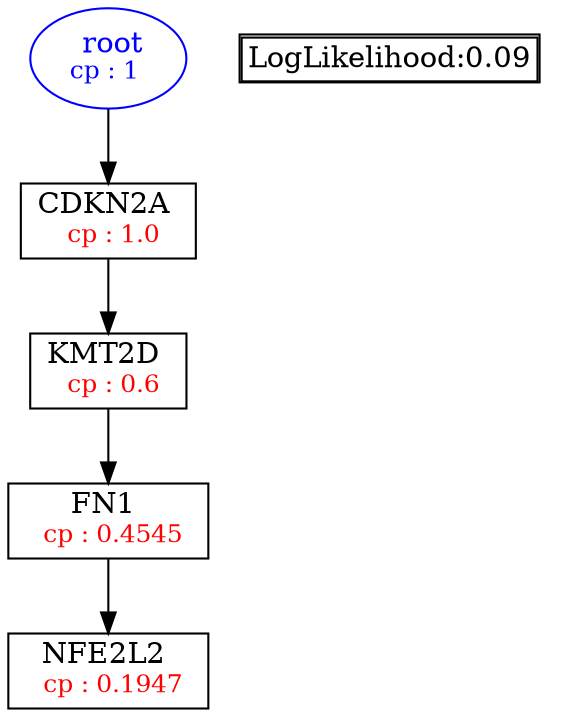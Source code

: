 digraph tree {
    "root" [label=<<font color='Blue'> root</font><br/><font color='Blue' POINT-SIZE='12'>cp : 1 </font>>, shape=oval, color=Blue];
    "S3" [label =<CDKN2A <br/> <font color='Red' POINT-SIZE='12'> cp : 1.0 </font>>, shape=box];
    "S4" [label =<KMT2D <br/> <font color='Red' POINT-SIZE='12'> cp : 0.6 </font>>, shape=box];
    "S2" [label =<FN1 <br/> <font color='Red' POINT-SIZE='12'> cp : 0.4545 </font>>, shape=box];
    "S1" [label =<NFE2L2 <br/> <font color='Red' POINT-SIZE='12'> cp : 0.1947 </font>>, shape=box];
    "root" -> "S3";
    "S3" -> "S4";
    "S4" -> "S2";
    "S2" -> "S1";

    node[shape=plaintext]
    fontsize="10"
    struct1 [label=
    <<TABLE BORDER="1" CELLBORDER="1" CELLSPACING="0" >
    <TR><TD ALIGN="LEFT">LogLikelihood:0.09</TD></TR>
    </TABLE>>];

}
